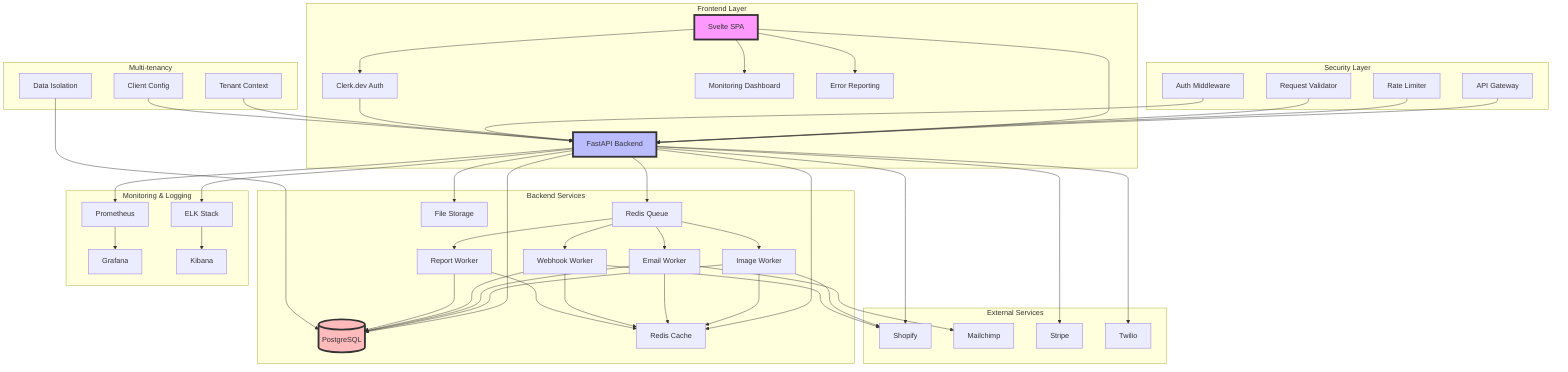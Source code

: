 graph TD
    subgraph "Frontend Layer"
        A[Svelte SPA] --> B[Clerk.dev Auth]
        A --> API[FastAPI Backend]
        A --> C[Monitoring Dashboard]
        A --> D[Error Reporting]
    end
    
    subgraph "Backend Services"
        API --> E[Redis Queue]
        API --> F[(PostgreSQL)]
        API --> G[Redis Cache]
        API --> H[File Storage]
        
        E --> W1[Image Worker]
        E --> W2[Email Worker]
        E --> W3[Webhook Worker]
        E --> W4[Report Worker]
        
        W1 & W2 & W3 & W4 --> F
        W1 & W2 & W3 & W4 --> G
    end
    
    subgraph "Security Layer"
        I[API Gateway] --> API
        J[Rate Limiter] --> API
        K[Request Validator] --> API
        L[Auth Middleware] --> API
    end
    
    subgraph "Monitoring & Logging"
        M[Prometheus] --> N[Grafana]
        O[ELK Stack] --> P[Kibana]
        API --> M
        API --> O
    end
    
    subgraph "External Services"
        API --> Q[Shopify]
        W2 --> R[Mailchimp]
        B --> API
        W1 --> Q
        W3 --> Q
        API --> S[Stripe]
        API --> T[Twilio]
    end
    
    subgraph "Multi-tenancy"
        U[Tenant Context] --> API
        V[Data Isolation] --> F
        W[Client Config] --> API
    end
    
    style A fill:#f9f,stroke:#333,stroke-width:4px
    style API fill:#bbf,stroke:#333,stroke-width:4px
    style F fill:#fbb,stroke:#333,stroke-width:4px
